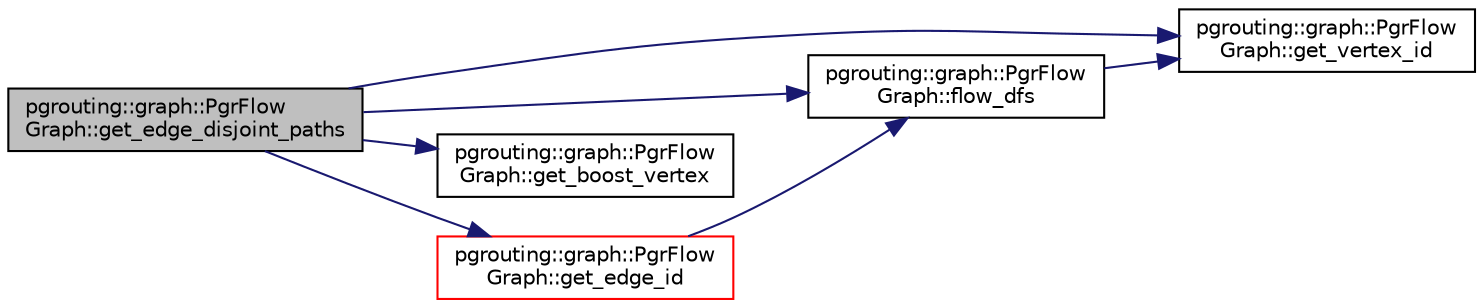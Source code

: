 digraph "pgrouting::graph::PgrFlowGraph::get_edge_disjoint_paths"
{
  edge [fontname="Helvetica",fontsize="10",labelfontname="Helvetica",labelfontsize="10"];
  node [fontname="Helvetica",fontsize="10",shape=record];
  rankdir="LR";
  Node95 [label="pgrouting::graph::PgrFlow\lGraph::get_edge_disjoint_paths",height=0.2,width=0.4,color="black", fillcolor="grey75", style="filled", fontcolor="black"];
  Node95 -> Node96 [color="midnightblue",fontsize="10",style="solid",fontname="Helvetica"];
  Node96 [label="pgrouting::graph::PgrFlow\lGraph::flow_dfs",height=0.2,width=0.4,color="black", fillcolor="white", style="filled",URL="$classpgrouting_1_1graph_1_1PgrFlowGraph.html#aca026eba52ac3dd41e5c1a56a6756dd6"];
  Node96 -> Node97 [color="midnightblue",fontsize="10",style="solid",fontname="Helvetica"];
  Node97 [label="pgrouting::graph::PgrFlow\lGraph::get_vertex_id",height=0.2,width=0.4,color="black", fillcolor="white", style="filled",URL="$classpgrouting_1_1graph_1_1PgrFlowGraph.html#a68d4da4f342529dd8015ed709c5e45eb"];
  Node95 -> Node98 [color="midnightblue",fontsize="10",style="solid",fontname="Helvetica"];
  Node98 [label="pgrouting::graph::PgrFlow\lGraph::get_boost_vertex",height=0.2,width=0.4,color="black", fillcolor="white", style="filled",URL="$classpgrouting_1_1graph_1_1PgrFlowGraph.html#a9961761c130668d5ef8f97ac76a5daa2"];
  Node95 -> Node99 [color="midnightblue",fontsize="10",style="solid",fontname="Helvetica"];
  Node99 [label="pgrouting::graph::PgrFlow\lGraph::get_edge_id",height=0.2,width=0.4,color="red", fillcolor="white", style="filled",URL="$classpgrouting_1_1graph_1_1PgrFlowGraph.html#aff7d463252549ae976475eaef6986bbb"];
  Node99 -> Node96 [color="midnightblue",fontsize="10",style="solid",fontname="Helvetica"];
  Node95 -> Node97 [color="midnightblue",fontsize="10",style="solid",fontname="Helvetica"];
}

